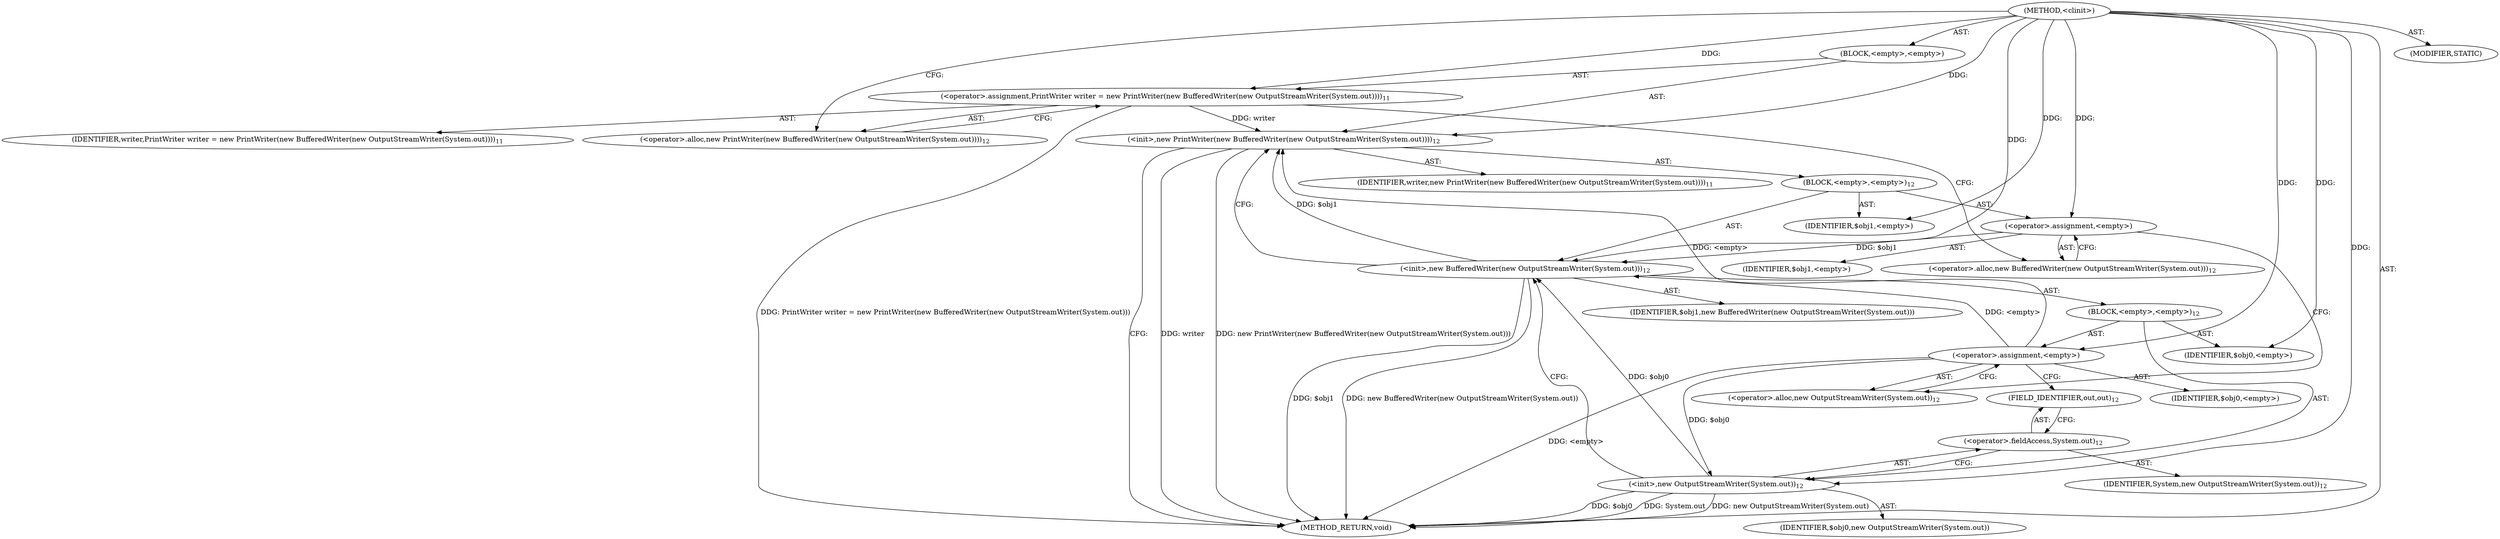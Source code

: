 digraph "&lt;clinit&gt;" {  
"51" [label = <(METHOD,&lt;clinit&gt;)> ]
"52" [label = <(BLOCK,&lt;empty&gt;,&lt;empty&gt;)> ]
"53" [label = <(&lt;operator&gt;.assignment,PrintWriter writer = new PrintWriter(new BufferedWriter(new OutputStreamWriter(System.out))))<SUB>11</SUB>> ]
"54" [label = <(IDENTIFIER,writer,PrintWriter writer = new PrintWriter(new BufferedWriter(new OutputStreamWriter(System.out))))<SUB>11</SUB>> ]
"55" [label = <(&lt;operator&gt;.alloc,new PrintWriter(new BufferedWriter(new OutputStreamWriter(System.out))))<SUB>12</SUB>> ]
"56" [label = <(&lt;init&gt;,new PrintWriter(new BufferedWriter(new OutputStreamWriter(System.out))))<SUB>12</SUB>> ]
"3" [label = <(IDENTIFIER,writer,new PrintWriter(new BufferedWriter(new OutputStreamWriter(System.out))))<SUB>11</SUB>> ]
"57" [label = <(BLOCK,&lt;empty&gt;,&lt;empty&gt;)<SUB>12</SUB>> ]
"58" [label = <(&lt;operator&gt;.assignment,&lt;empty&gt;)> ]
"59" [label = <(IDENTIFIER,$obj1,&lt;empty&gt;)> ]
"60" [label = <(&lt;operator&gt;.alloc,new BufferedWriter(new OutputStreamWriter(System.out)))<SUB>12</SUB>> ]
"61" [label = <(&lt;init&gt;,new BufferedWriter(new OutputStreamWriter(System.out)))<SUB>12</SUB>> ]
"62" [label = <(IDENTIFIER,$obj1,new BufferedWriter(new OutputStreamWriter(System.out)))> ]
"63" [label = <(BLOCK,&lt;empty&gt;,&lt;empty&gt;)<SUB>12</SUB>> ]
"64" [label = <(&lt;operator&gt;.assignment,&lt;empty&gt;)> ]
"65" [label = <(IDENTIFIER,$obj0,&lt;empty&gt;)> ]
"66" [label = <(&lt;operator&gt;.alloc,new OutputStreamWriter(System.out))<SUB>12</SUB>> ]
"67" [label = <(&lt;init&gt;,new OutputStreamWriter(System.out))<SUB>12</SUB>> ]
"68" [label = <(IDENTIFIER,$obj0,new OutputStreamWriter(System.out))> ]
"69" [label = <(&lt;operator&gt;.fieldAccess,System.out)<SUB>12</SUB>> ]
"70" [label = <(IDENTIFIER,System,new OutputStreamWriter(System.out))<SUB>12</SUB>> ]
"71" [label = <(FIELD_IDENTIFIER,out,out)<SUB>12</SUB>> ]
"72" [label = <(IDENTIFIER,$obj0,&lt;empty&gt;)> ]
"73" [label = <(IDENTIFIER,$obj1,&lt;empty&gt;)> ]
"74" [label = <(MODIFIER,STATIC)> ]
"75" [label = <(METHOD_RETURN,void)> ]
  "51" -> "52"  [ label = "AST: "] 
  "51" -> "74"  [ label = "AST: "] 
  "51" -> "75"  [ label = "AST: "] 
  "52" -> "53"  [ label = "AST: "] 
  "52" -> "56"  [ label = "AST: "] 
  "53" -> "54"  [ label = "AST: "] 
  "53" -> "55"  [ label = "AST: "] 
  "56" -> "3"  [ label = "AST: "] 
  "56" -> "57"  [ label = "AST: "] 
  "57" -> "58"  [ label = "AST: "] 
  "57" -> "61"  [ label = "AST: "] 
  "57" -> "73"  [ label = "AST: "] 
  "58" -> "59"  [ label = "AST: "] 
  "58" -> "60"  [ label = "AST: "] 
  "61" -> "62"  [ label = "AST: "] 
  "61" -> "63"  [ label = "AST: "] 
  "63" -> "64"  [ label = "AST: "] 
  "63" -> "67"  [ label = "AST: "] 
  "63" -> "72"  [ label = "AST: "] 
  "64" -> "65"  [ label = "AST: "] 
  "64" -> "66"  [ label = "AST: "] 
  "67" -> "68"  [ label = "AST: "] 
  "67" -> "69"  [ label = "AST: "] 
  "69" -> "70"  [ label = "AST: "] 
  "69" -> "71"  [ label = "AST: "] 
  "53" -> "60"  [ label = "CFG: "] 
  "56" -> "75"  [ label = "CFG: "] 
  "55" -> "53"  [ label = "CFG: "] 
  "58" -> "66"  [ label = "CFG: "] 
  "61" -> "56"  [ label = "CFG: "] 
  "60" -> "58"  [ label = "CFG: "] 
  "64" -> "71"  [ label = "CFG: "] 
  "67" -> "61"  [ label = "CFG: "] 
  "66" -> "64"  [ label = "CFG: "] 
  "69" -> "67"  [ label = "CFG: "] 
  "71" -> "69"  [ label = "CFG: "] 
  "51" -> "55"  [ label = "CFG: "] 
  "53" -> "75"  [ label = "DDG: PrintWriter writer = new PrintWriter(new BufferedWriter(new OutputStreamWriter(System.out)))"] 
  "56" -> "75"  [ label = "DDG: writer"] 
  "61" -> "75"  [ label = "DDG: $obj1"] 
  "64" -> "75"  [ label = "DDG: &lt;empty&gt;"] 
  "67" -> "75"  [ label = "DDG: $obj0"] 
  "67" -> "75"  [ label = "DDG: System.out"] 
  "67" -> "75"  [ label = "DDG: new OutputStreamWriter(System.out)"] 
  "61" -> "75"  [ label = "DDG: new BufferedWriter(new OutputStreamWriter(System.out))"] 
  "56" -> "75"  [ label = "DDG: new PrintWriter(new BufferedWriter(new OutputStreamWriter(System.out)))"] 
  "51" -> "53"  [ label = "DDG: "] 
  "53" -> "56"  [ label = "DDG: writer"] 
  "51" -> "56"  [ label = "DDG: "] 
  "64" -> "56"  [ label = "DDG: &lt;empty&gt;"] 
  "61" -> "56"  [ label = "DDG: $obj1"] 
  "51" -> "58"  [ label = "DDG: "] 
  "51" -> "73"  [ label = "DDG: "] 
  "58" -> "61"  [ label = "DDG: $obj1"] 
  "51" -> "61"  [ label = "DDG: "] 
  "64" -> "61"  [ label = "DDG: &lt;empty&gt;"] 
  "67" -> "61"  [ label = "DDG: $obj0"] 
  "51" -> "64"  [ label = "DDG: "] 
  "51" -> "72"  [ label = "DDG: "] 
  "64" -> "67"  [ label = "DDG: $obj0"] 
  "51" -> "67"  [ label = "DDG: "] 
}
